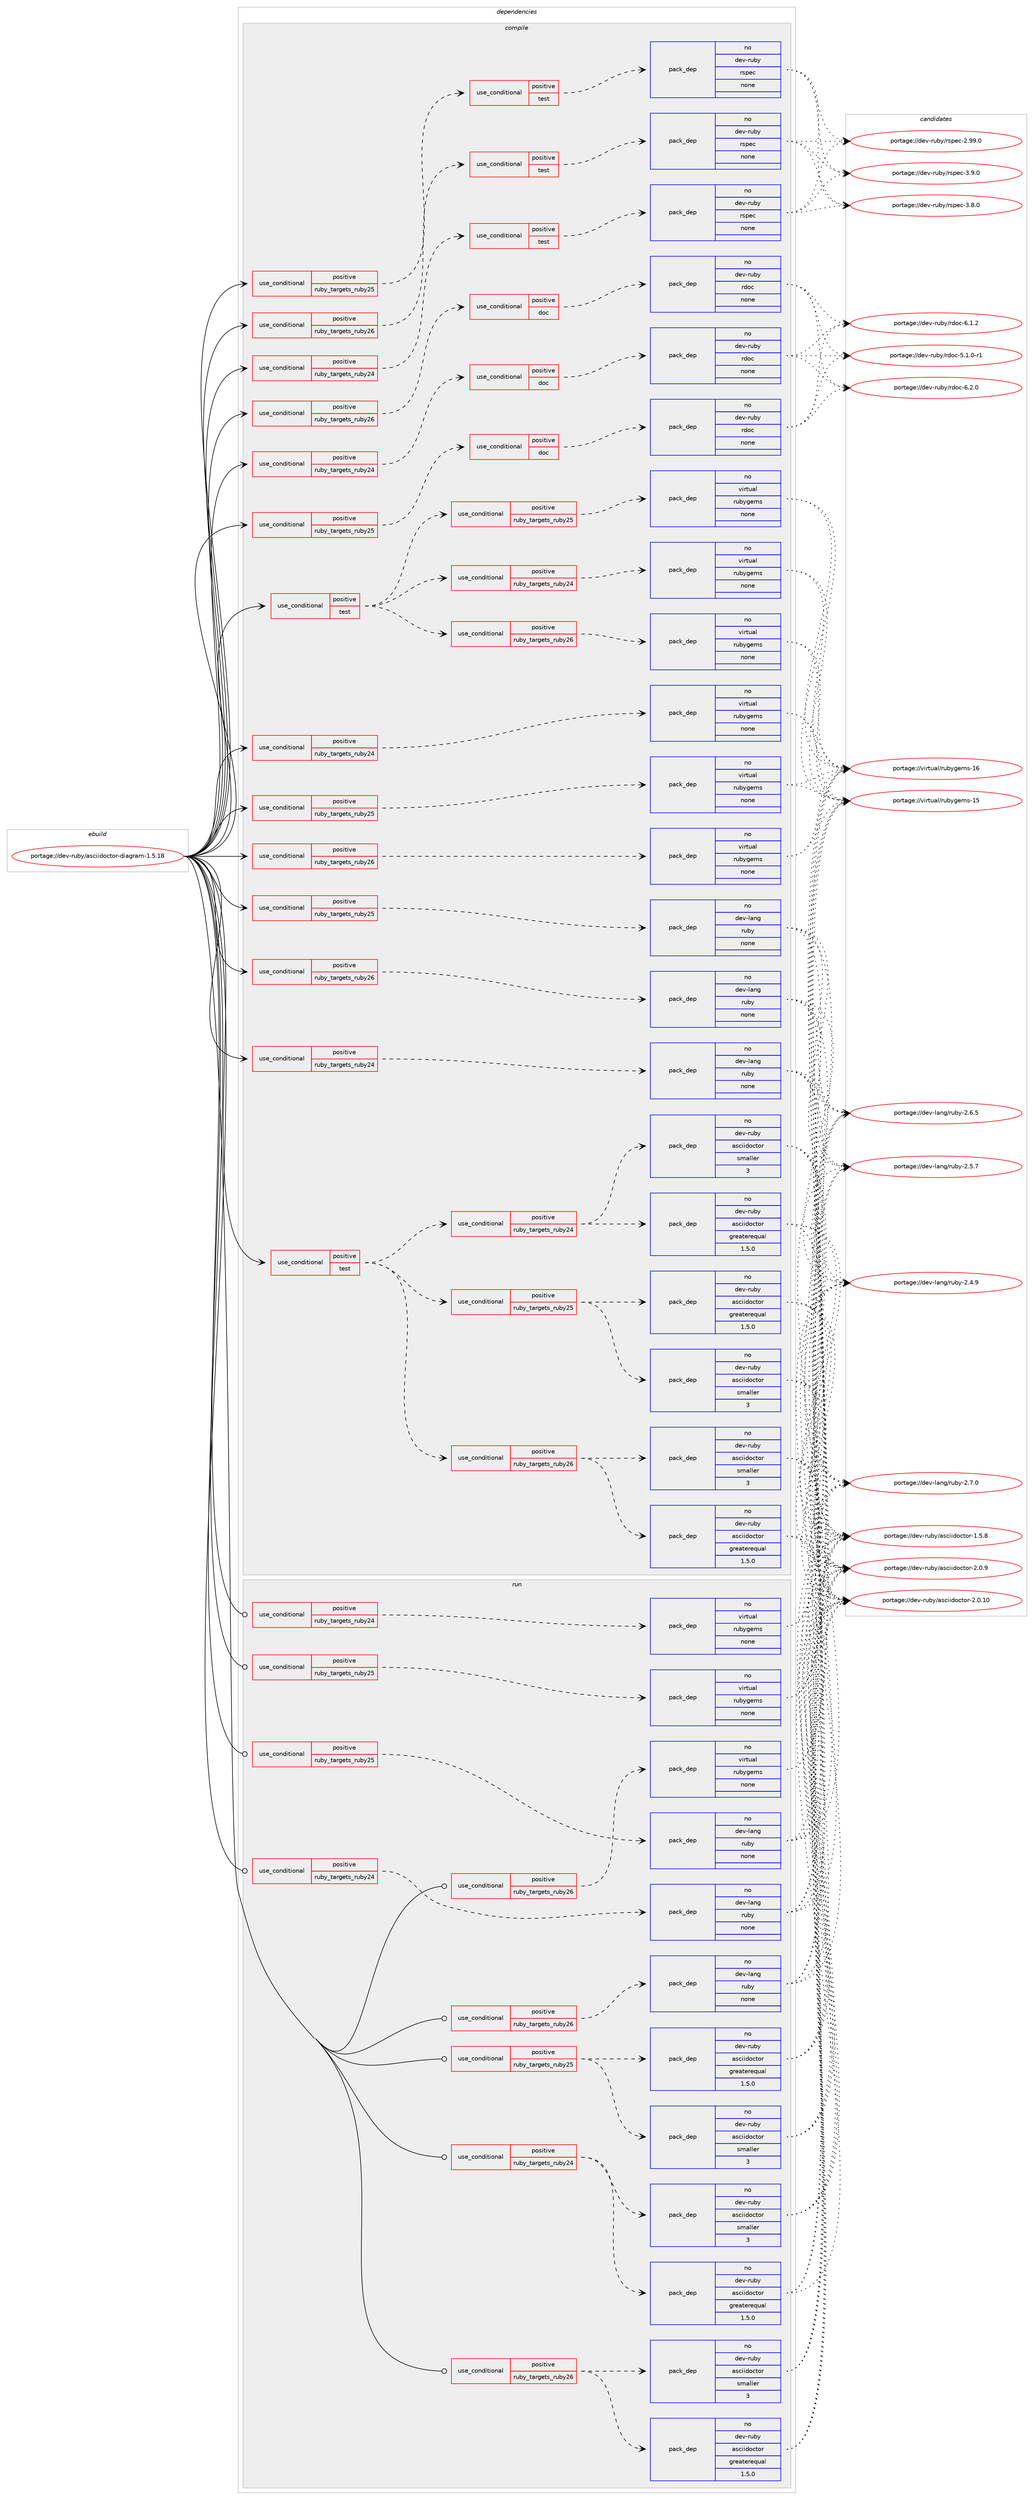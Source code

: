 digraph prolog {

# *************
# Graph options
# *************

newrank=true;
concentrate=true;
compound=true;
graph [rankdir=LR,fontname=Helvetica,fontsize=10,ranksep=1.5];#, ranksep=2.5, nodesep=0.2];
edge  [arrowhead=vee];
node  [fontname=Helvetica,fontsize=10];

# **********
# The ebuild
# **********

subgraph cluster_leftcol {
color=gray;
label=<<i>ebuild</i>>;
id [label="portage://dev-ruby/asciidoctor-diagram-1.5.18", color=red, width=4, href="../dev-ruby/asciidoctor-diagram-1.5.18.svg"];
}

# ****************
# The dependencies
# ****************

subgraph cluster_midcol {
color=gray;
label=<<i>dependencies</i>>;
subgraph cluster_compile {
fillcolor="#eeeeee";
style=filled;
label=<<i>compile</i>>;
subgraph cond93570 {
dependency368198 [label=<<TABLE BORDER="0" CELLBORDER="1" CELLSPACING="0" CELLPADDING="4"><TR><TD ROWSPAN="3" CELLPADDING="10">use_conditional</TD></TR><TR><TD>positive</TD></TR><TR><TD>ruby_targets_ruby24</TD></TR></TABLE>>, shape=none, color=red];
subgraph cond93571 {
dependency368199 [label=<<TABLE BORDER="0" CELLBORDER="1" CELLSPACING="0" CELLPADDING="4"><TR><TD ROWSPAN="3" CELLPADDING="10">use_conditional</TD></TR><TR><TD>positive</TD></TR><TR><TD>doc</TD></TR></TABLE>>, shape=none, color=red];
subgraph pack269804 {
dependency368200 [label=<<TABLE BORDER="0" CELLBORDER="1" CELLSPACING="0" CELLPADDING="4" WIDTH="220"><TR><TD ROWSPAN="6" CELLPADDING="30">pack_dep</TD></TR><TR><TD WIDTH="110">no</TD></TR><TR><TD>dev-ruby</TD></TR><TR><TD>rdoc</TD></TR><TR><TD>none</TD></TR><TR><TD></TD></TR></TABLE>>, shape=none, color=blue];
}
dependency368199:e -> dependency368200:w [weight=20,style="dashed",arrowhead="vee"];
}
dependency368198:e -> dependency368199:w [weight=20,style="dashed",arrowhead="vee"];
}
id:e -> dependency368198:w [weight=20,style="solid",arrowhead="vee"];
subgraph cond93572 {
dependency368201 [label=<<TABLE BORDER="0" CELLBORDER="1" CELLSPACING="0" CELLPADDING="4"><TR><TD ROWSPAN="3" CELLPADDING="10">use_conditional</TD></TR><TR><TD>positive</TD></TR><TR><TD>ruby_targets_ruby24</TD></TR></TABLE>>, shape=none, color=red];
subgraph cond93573 {
dependency368202 [label=<<TABLE BORDER="0" CELLBORDER="1" CELLSPACING="0" CELLPADDING="4"><TR><TD ROWSPAN="3" CELLPADDING="10">use_conditional</TD></TR><TR><TD>positive</TD></TR><TR><TD>test</TD></TR></TABLE>>, shape=none, color=red];
subgraph pack269805 {
dependency368203 [label=<<TABLE BORDER="0" CELLBORDER="1" CELLSPACING="0" CELLPADDING="4" WIDTH="220"><TR><TD ROWSPAN="6" CELLPADDING="30">pack_dep</TD></TR><TR><TD WIDTH="110">no</TD></TR><TR><TD>dev-ruby</TD></TR><TR><TD>rspec</TD></TR><TR><TD>none</TD></TR><TR><TD></TD></TR></TABLE>>, shape=none, color=blue];
}
dependency368202:e -> dependency368203:w [weight=20,style="dashed",arrowhead="vee"];
}
dependency368201:e -> dependency368202:w [weight=20,style="dashed",arrowhead="vee"];
}
id:e -> dependency368201:w [weight=20,style="solid",arrowhead="vee"];
subgraph cond93574 {
dependency368204 [label=<<TABLE BORDER="0" CELLBORDER="1" CELLSPACING="0" CELLPADDING="4"><TR><TD ROWSPAN="3" CELLPADDING="10">use_conditional</TD></TR><TR><TD>positive</TD></TR><TR><TD>ruby_targets_ruby24</TD></TR></TABLE>>, shape=none, color=red];
subgraph pack269806 {
dependency368205 [label=<<TABLE BORDER="0" CELLBORDER="1" CELLSPACING="0" CELLPADDING="4" WIDTH="220"><TR><TD ROWSPAN="6" CELLPADDING="30">pack_dep</TD></TR><TR><TD WIDTH="110">no</TD></TR><TR><TD>dev-lang</TD></TR><TR><TD>ruby</TD></TR><TR><TD>none</TD></TR><TR><TD></TD></TR></TABLE>>, shape=none, color=blue];
}
dependency368204:e -> dependency368205:w [weight=20,style="dashed",arrowhead="vee"];
}
id:e -> dependency368204:w [weight=20,style="solid",arrowhead="vee"];
subgraph cond93575 {
dependency368206 [label=<<TABLE BORDER="0" CELLBORDER="1" CELLSPACING="0" CELLPADDING="4"><TR><TD ROWSPAN="3" CELLPADDING="10">use_conditional</TD></TR><TR><TD>positive</TD></TR><TR><TD>ruby_targets_ruby24</TD></TR></TABLE>>, shape=none, color=red];
subgraph pack269807 {
dependency368207 [label=<<TABLE BORDER="0" CELLBORDER="1" CELLSPACING="0" CELLPADDING="4" WIDTH="220"><TR><TD ROWSPAN="6" CELLPADDING="30">pack_dep</TD></TR><TR><TD WIDTH="110">no</TD></TR><TR><TD>virtual</TD></TR><TR><TD>rubygems</TD></TR><TR><TD>none</TD></TR><TR><TD></TD></TR></TABLE>>, shape=none, color=blue];
}
dependency368206:e -> dependency368207:w [weight=20,style="dashed",arrowhead="vee"];
}
id:e -> dependency368206:w [weight=20,style="solid",arrowhead="vee"];
subgraph cond93576 {
dependency368208 [label=<<TABLE BORDER="0" CELLBORDER="1" CELLSPACING="0" CELLPADDING="4"><TR><TD ROWSPAN="3" CELLPADDING="10">use_conditional</TD></TR><TR><TD>positive</TD></TR><TR><TD>ruby_targets_ruby25</TD></TR></TABLE>>, shape=none, color=red];
subgraph cond93577 {
dependency368209 [label=<<TABLE BORDER="0" CELLBORDER="1" CELLSPACING="0" CELLPADDING="4"><TR><TD ROWSPAN="3" CELLPADDING="10">use_conditional</TD></TR><TR><TD>positive</TD></TR><TR><TD>doc</TD></TR></TABLE>>, shape=none, color=red];
subgraph pack269808 {
dependency368210 [label=<<TABLE BORDER="0" CELLBORDER="1" CELLSPACING="0" CELLPADDING="4" WIDTH="220"><TR><TD ROWSPAN="6" CELLPADDING="30">pack_dep</TD></TR><TR><TD WIDTH="110">no</TD></TR><TR><TD>dev-ruby</TD></TR><TR><TD>rdoc</TD></TR><TR><TD>none</TD></TR><TR><TD></TD></TR></TABLE>>, shape=none, color=blue];
}
dependency368209:e -> dependency368210:w [weight=20,style="dashed",arrowhead="vee"];
}
dependency368208:e -> dependency368209:w [weight=20,style="dashed",arrowhead="vee"];
}
id:e -> dependency368208:w [weight=20,style="solid",arrowhead="vee"];
subgraph cond93578 {
dependency368211 [label=<<TABLE BORDER="0" CELLBORDER="1" CELLSPACING="0" CELLPADDING="4"><TR><TD ROWSPAN="3" CELLPADDING="10">use_conditional</TD></TR><TR><TD>positive</TD></TR><TR><TD>ruby_targets_ruby25</TD></TR></TABLE>>, shape=none, color=red];
subgraph cond93579 {
dependency368212 [label=<<TABLE BORDER="0" CELLBORDER="1" CELLSPACING="0" CELLPADDING="4"><TR><TD ROWSPAN="3" CELLPADDING="10">use_conditional</TD></TR><TR><TD>positive</TD></TR><TR><TD>test</TD></TR></TABLE>>, shape=none, color=red];
subgraph pack269809 {
dependency368213 [label=<<TABLE BORDER="0" CELLBORDER="1" CELLSPACING="0" CELLPADDING="4" WIDTH="220"><TR><TD ROWSPAN="6" CELLPADDING="30">pack_dep</TD></TR><TR><TD WIDTH="110">no</TD></TR><TR><TD>dev-ruby</TD></TR><TR><TD>rspec</TD></TR><TR><TD>none</TD></TR><TR><TD></TD></TR></TABLE>>, shape=none, color=blue];
}
dependency368212:e -> dependency368213:w [weight=20,style="dashed",arrowhead="vee"];
}
dependency368211:e -> dependency368212:w [weight=20,style="dashed",arrowhead="vee"];
}
id:e -> dependency368211:w [weight=20,style="solid",arrowhead="vee"];
subgraph cond93580 {
dependency368214 [label=<<TABLE BORDER="0" CELLBORDER="1" CELLSPACING="0" CELLPADDING="4"><TR><TD ROWSPAN="3" CELLPADDING="10">use_conditional</TD></TR><TR><TD>positive</TD></TR><TR><TD>ruby_targets_ruby25</TD></TR></TABLE>>, shape=none, color=red];
subgraph pack269810 {
dependency368215 [label=<<TABLE BORDER="0" CELLBORDER="1" CELLSPACING="0" CELLPADDING="4" WIDTH="220"><TR><TD ROWSPAN="6" CELLPADDING="30">pack_dep</TD></TR><TR><TD WIDTH="110">no</TD></TR><TR><TD>dev-lang</TD></TR><TR><TD>ruby</TD></TR><TR><TD>none</TD></TR><TR><TD></TD></TR></TABLE>>, shape=none, color=blue];
}
dependency368214:e -> dependency368215:w [weight=20,style="dashed",arrowhead="vee"];
}
id:e -> dependency368214:w [weight=20,style="solid",arrowhead="vee"];
subgraph cond93581 {
dependency368216 [label=<<TABLE BORDER="0" CELLBORDER="1" CELLSPACING="0" CELLPADDING="4"><TR><TD ROWSPAN="3" CELLPADDING="10">use_conditional</TD></TR><TR><TD>positive</TD></TR><TR><TD>ruby_targets_ruby25</TD></TR></TABLE>>, shape=none, color=red];
subgraph pack269811 {
dependency368217 [label=<<TABLE BORDER="0" CELLBORDER="1" CELLSPACING="0" CELLPADDING="4" WIDTH="220"><TR><TD ROWSPAN="6" CELLPADDING="30">pack_dep</TD></TR><TR><TD WIDTH="110">no</TD></TR><TR><TD>virtual</TD></TR><TR><TD>rubygems</TD></TR><TR><TD>none</TD></TR><TR><TD></TD></TR></TABLE>>, shape=none, color=blue];
}
dependency368216:e -> dependency368217:w [weight=20,style="dashed",arrowhead="vee"];
}
id:e -> dependency368216:w [weight=20,style="solid",arrowhead="vee"];
subgraph cond93582 {
dependency368218 [label=<<TABLE BORDER="0" CELLBORDER="1" CELLSPACING="0" CELLPADDING="4"><TR><TD ROWSPAN="3" CELLPADDING="10">use_conditional</TD></TR><TR><TD>positive</TD></TR><TR><TD>ruby_targets_ruby26</TD></TR></TABLE>>, shape=none, color=red];
subgraph cond93583 {
dependency368219 [label=<<TABLE BORDER="0" CELLBORDER="1" CELLSPACING="0" CELLPADDING="4"><TR><TD ROWSPAN="3" CELLPADDING="10">use_conditional</TD></TR><TR><TD>positive</TD></TR><TR><TD>doc</TD></TR></TABLE>>, shape=none, color=red];
subgraph pack269812 {
dependency368220 [label=<<TABLE BORDER="0" CELLBORDER="1" CELLSPACING="0" CELLPADDING="4" WIDTH="220"><TR><TD ROWSPAN="6" CELLPADDING="30">pack_dep</TD></TR><TR><TD WIDTH="110">no</TD></TR><TR><TD>dev-ruby</TD></TR><TR><TD>rdoc</TD></TR><TR><TD>none</TD></TR><TR><TD></TD></TR></TABLE>>, shape=none, color=blue];
}
dependency368219:e -> dependency368220:w [weight=20,style="dashed",arrowhead="vee"];
}
dependency368218:e -> dependency368219:w [weight=20,style="dashed",arrowhead="vee"];
}
id:e -> dependency368218:w [weight=20,style="solid",arrowhead="vee"];
subgraph cond93584 {
dependency368221 [label=<<TABLE BORDER="0" CELLBORDER="1" CELLSPACING="0" CELLPADDING="4"><TR><TD ROWSPAN="3" CELLPADDING="10">use_conditional</TD></TR><TR><TD>positive</TD></TR><TR><TD>ruby_targets_ruby26</TD></TR></TABLE>>, shape=none, color=red];
subgraph cond93585 {
dependency368222 [label=<<TABLE BORDER="0" CELLBORDER="1" CELLSPACING="0" CELLPADDING="4"><TR><TD ROWSPAN="3" CELLPADDING="10">use_conditional</TD></TR><TR><TD>positive</TD></TR><TR><TD>test</TD></TR></TABLE>>, shape=none, color=red];
subgraph pack269813 {
dependency368223 [label=<<TABLE BORDER="0" CELLBORDER="1" CELLSPACING="0" CELLPADDING="4" WIDTH="220"><TR><TD ROWSPAN="6" CELLPADDING="30">pack_dep</TD></TR><TR><TD WIDTH="110">no</TD></TR><TR><TD>dev-ruby</TD></TR><TR><TD>rspec</TD></TR><TR><TD>none</TD></TR><TR><TD></TD></TR></TABLE>>, shape=none, color=blue];
}
dependency368222:e -> dependency368223:w [weight=20,style="dashed",arrowhead="vee"];
}
dependency368221:e -> dependency368222:w [weight=20,style="dashed",arrowhead="vee"];
}
id:e -> dependency368221:w [weight=20,style="solid",arrowhead="vee"];
subgraph cond93586 {
dependency368224 [label=<<TABLE BORDER="0" CELLBORDER="1" CELLSPACING="0" CELLPADDING="4"><TR><TD ROWSPAN="3" CELLPADDING="10">use_conditional</TD></TR><TR><TD>positive</TD></TR><TR><TD>ruby_targets_ruby26</TD></TR></TABLE>>, shape=none, color=red];
subgraph pack269814 {
dependency368225 [label=<<TABLE BORDER="0" CELLBORDER="1" CELLSPACING="0" CELLPADDING="4" WIDTH="220"><TR><TD ROWSPAN="6" CELLPADDING="30">pack_dep</TD></TR><TR><TD WIDTH="110">no</TD></TR><TR><TD>dev-lang</TD></TR><TR><TD>ruby</TD></TR><TR><TD>none</TD></TR><TR><TD></TD></TR></TABLE>>, shape=none, color=blue];
}
dependency368224:e -> dependency368225:w [weight=20,style="dashed",arrowhead="vee"];
}
id:e -> dependency368224:w [weight=20,style="solid",arrowhead="vee"];
subgraph cond93587 {
dependency368226 [label=<<TABLE BORDER="0" CELLBORDER="1" CELLSPACING="0" CELLPADDING="4"><TR><TD ROWSPAN="3" CELLPADDING="10">use_conditional</TD></TR><TR><TD>positive</TD></TR><TR><TD>ruby_targets_ruby26</TD></TR></TABLE>>, shape=none, color=red];
subgraph pack269815 {
dependency368227 [label=<<TABLE BORDER="0" CELLBORDER="1" CELLSPACING="0" CELLPADDING="4" WIDTH="220"><TR><TD ROWSPAN="6" CELLPADDING="30">pack_dep</TD></TR><TR><TD WIDTH="110">no</TD></TR><TR><TD>virtual</TD></TR><TR><TD>rubygems</TD></TR><TR><TD>none</TD></TR><TR><TD></TD></TR></TABLE>>, shape=none, color=blue];
}
dependency368226:e -> dependency368227:w [weight=20,style="dashed",arrowhead="vee"];
}
id:e -> dependency368226:w [weight=20,style="solid",arrowhead="vee"];
subgraph cond93588 {
dependency368228 [label=<<TABLE BORDER="0" CELLBORDER="1" CELLSPACING="0" CELLPADDING="4"><TR><TD ROWSPAN="3" CELLPADDING="10">use_conditional</TD></TR><TR><TD>positive</TD></TR><TR><TD>test</TD></TR></TABLE>>, shape=none, color=red];
subgraph cond93589 {
dependency368229 [label=<<TABLE BORDER="0" CELLBORDER="1" CELLSPACING="0" CELLPADDING="4"><TR><TD ROWSPAN="3" CELLPADDING="10">use_conditional</TD></TR><TR><TD>positive</TD></TR><TR><TD>ruby_targets_ruby24</TD></TR></TABLE>>, shape=none, color=red];
subgraph pack269816 {
dependency368230 [label=<<TABLE BORDER="0" CELLBORDER="1" CELLSPACING="0" CELLPADDING="4" WIDTH="220"><TR><TD ROWSPAN="6" CELLPADDING="30">pack_dep</TD></TR><TR><TD WIDTH="110">no</TD></TR><TR><TD>dev-ruby</TD></TR><TR><TD>asciidoctor</TD></TR><TR><TD>greaterequal</TD></TR><TR><TD>1.5.0</TD></TR></TABLE>>, shape=none, color=blue];
}
dependency368229:e -> dependency368230:w [weight=20,style="dashed",arrowhead="vee"];
subgraph pack269817 {
dependency368231 [label=<<TABLE BORDER="0" CELLBORDER="1" CELLSPACING="0" CELLPADDING="4" WIDTH="220"><TR><TD ROWSPAN="6" CELLPADDING="30">pack_dep</TD></TR><TR><TD WIDTH="110">no</TD></TR><TR><TD>dev-ruby</TD></TR><TR><TD>asciidoctor</TD></TR><TR><TD>smaller</TD></TR><TR><TD>3</TD></TR></TABLE>>, shape=none, color=blue];
}
dependency368229:e -> dependency368231:w [weight=20,style="dashed",arrowhead="vee"];
}
dependency368228:e -> dependency368229:w [weight=20,style="dashed",arrowhead="vee"];
subgraph cond93590 {
dependency368232 [label=<<TABLE BORDER="0" CELLBORDER="1" CELLSPACING="0" CELLPADDING="4"><TR><TD ROWSPAN="3" CELLPADDING="10">use_conditional</TD></TR><TR><TD>positive</TD></TR><TR><TD>ruby_targets_ruby25</TD></TR></TABLE>>, shape=none, color=red];
subgraph pack269818 {
dependency368233 [label=<<TABLE BORDER="0" CELLBORDER="1" CELLSPACING="0" CELLPADDING="4" WIDTH="220"><TR><TD ROWSPAN="6" CELLPADDING="30">pack_dep</TD></TR><TR><TD WIDTH="110">no</TD></TR><TR><TD>dev-ruby</TD></TR><TR><TD>asciidoctor</TD></TR><TR><TD>greaterequal</TD></TR><TR><TD>1.5.0</TD></TR></TABLE>>, shape=none, color=blue];
}
dependency368232:e -> dependency368233:w [weight=20,style="dashed",arrowhead="vee"];
subgraph pack269819 {
dependency368234 [label=<<TABLE BORDER="0" CELLBORDER="1" CELLSPACING="0" CELLPADDING="4" WIDTH="220"><TR><TD ROWSPAN="6" CELLPADDING="30">pack_dep</TD></TR><TR><TD WIDTH="110">no</TD></TR><TR><TD>dev-ruby</TD></TR><TR><TD>asciidoctor</TD></TR><TR><TD>smaller</TD></TR><TR><TD>3</TD></TR></TABLE>>, shape=none, color=blue];
}
dependency368232:e -> dependency368234:w [weight=20,style="dashed",arrowhead="vee"];
}
dependency368228:e -> dependency368232:w [weight=20,style="dashed",arrowhead="vee"];
subgraph cond93591 {
dependency368235 [label=<<TABLE BORDER="0" CELLBORDER="1" CELLSPACING="0" CELLPADDING="4"><TR><TD ROWSPAN="3" CELLPADDING="10">use_conditional</TD></TR><TR><TD>positive</TD></TR><TR><TD>ruby_targets_ruby26</TD></TR></TABLE>>, shape=none, color=red];
subgraph pack269820 {
dependency368236 [label=<<TABLE BORDER="0" CELLBORDER="1" CELLSPACING="0" CELLPADDING="4" WIDTH="220"><TR><TD ROWSPAN="6" CELLPADDING="30">pack_dep</TD></TR><TR><TD WIDTH="110">no</TD></TR><TR><TD>dev-ruby</TD></TR><TR><TD>asciidoctor</TD></TR><TR><TD>greaterequal</TD></TR><TR><TD>1.5.0</TD></TR></TABLE>>, shape=none, color=blue];
}
dependency368235:e -> dependency368236:w [weight=20,style="dashed",arrowhead="vee"];
subgraph pack269821 {
dependency368237 [label=<<TABLE BORDER="0" CELLBORDER="1" CELLSPACING="0" CELLPADDING="4" WIDTH="220"><TR><TD ROWSPAN="6" CELLPADDING="30">pack_dep</TD></TR><TR><TD WIDTH="110">no</TD></TR><TR><TD>dev-ruby</TD></TR><TR><TD>asciidoctor</TD></TR><TR><TD>smaller</TD></TR><TR><TD>3</TD></TR></TABLE>>, shape=none, color=blue];
}
dependency368235:e -> dependency368237:w [weight=20,style="dashed",arrowhead="vee"];
}
dependency368228:e -> dependency368235:w [weight=20,style="dashed",arrowhead="vee"];
}
id:e -> dependency368228:w [weight=20,style="solid",arrowhead="vee"];
subgraph cond93592 {
dependency368238 [label=<<TABLE BORDER="0" CELLBORDER="1" CELLSPACING="0" CELLPADDING="4"><TR><TD ROWSPAN="3" CELLPADDING="10">use_conditional</TD></TR><TR><TD>positive</TD></TR><TR><TD>test</TD></TR></TABLE>>, shape=none, color=red];
subgraph cond93593 {
dependency368239 [label=<<TABLE BORDER="0" CELLBORDER="1" CELLSPACING="0" CELLPADDING="4"><TR><TD ROWSPAN="3" CELLPADDING="10">use_conditional</TD></TR><TR><TD>positive</TD></TR><TR><TD>ruby_targets_ruby24</TD></TR></TABLE>>, shape=none, color=red];
subgraph pack269822 {
dependency368240 [label=<<TABLE BORDER="0" CELLBORDER="1" CELLSPACING="0" CELLPADDING="4" WIDTH="220"><TR><TD ROWSPAN="6" CELLPADDING="30">pack_dep</TD></TR><TR><TD WIDTH="110">no</TD></TR><TR><TD>virtual</TD></TR><TR><TD>rubygems</TD></TR><TR><TD>none</TD></TR><TR><TD></TD></TR></TABLE>>, shape=none, color=blue];
}
dependency368239:e -> dependency368240:w [weight=20,style="dashed",arrowhead="vee"];
}
dependency368238:e -> dependency368239:w [weight=20,style="dashed",arrowhead="vee"];
subgraph cond93594 {
dependency368241 [label=<<TABLE BORDER="0" CELLBORDER="1" CELLSPACING="0" CELLPADDING="4"><TR><TD ROWSPAN="3" CELLPADDING="10">use_conditional</TD></TR><TR><TD>positive</TD></TR><TR><TD>ruby_targets_ruby25</TD></TR></TABLE>>, shape=none, color=red];
subgraph pack269823 {
dependency368242 [label=<<TABLE BORDER="0" CELLBORDER="1" CELLSPACING="0" CELLPADDING="4" WIDTH="220"><TR><TD ROWSPAN="6" CELLPADDING="30">pack_dep</TD></TR><TR><TD WIDTH="110">no</TD></TR><TR><TD>virtual</TD></TR><TR><TD>rubygems</TD></TR><TR><TD>none</TD></TR><TR><TD></TD></TR></TABLE>>, shape=none, color=blue];
}
dependency368241:e -> dependency368242:w [weight=20,style="dashed",arrowhead="vee"];
}
dependency368238:e -> dependency368241:w [weight=20,style="dashed",arrowhead="vee"];
subgraph cond93595 {
dependency368243 [label=<<TABLE BORDER="0" CELLBORDER="1" CELLSPACING="0" CELLPADDING="4"><TR><TD ROWSPAN="3" CELLPADDING="10">use_conditional</TD></TR><TR><TD>positive</TD></TR><TR><TD>ruby_targets_ruby26</TD></TR></TABLE>>, shape=none, color=red];
subgraph pack269824 {
dependency368244 [label=<<TABLE BORDER="0" CELLBORDER="1" CELLSPACING="0" CELLPADDING="4" WIDTH="220"><TR><TD ROWSPAN="6" CELLPADDING="30">pack_dep</TD></TR><TR><TD WIDTH="110">no</TD></TR><TR><TD>virtual</TD></TR><TR><TD>rubygems</TD></TR><TR><TD>none</TD></TR><TR><TD></TD></TR></TABLE>>, shape=none, color=blue];
}
dependency368243:e -> dependency368244:w [weight=20,style="dashed",arrowhead="vee"];
}
dependency368238:e -> dependency368243:w [weight=20,style="dashed",arrowhead="vee"];
}
id:e -> dependency368238:w [weight=20,style="solid",arrowhead="vee"];
}
subgraph cluster_compileandrun {
fillcolor="#eeeeee";
style=filled;
label=<<i>compile and run</i>>;
}
subgraph cluster_run {
fillcolor="#eeeeee";
style=filled;
label=<<i>run</i>>;
subgraph cond93596 {
dependency368245 [label=<<TABLE BORDER="0" CELLBORDER="1" CELLSPACING="0" CELLPADDING="4"><TR><TD ROWSPAN="3" CELLPADDING="10">use_conditional</TD></TR><TR><TD>positive</TD></TR><TR><TD>ruby_targets_ruby24</TD></TR></TABLE>>, shape=none, color=red];
subgraph pack269825 {
dependency368246 [label=<<TABLE BORDER="0" CELLBORDER="1" CELLSPACING="0" CELLPADDING="4" WIDTH="220"><TR><TD ROWSPAN="6" CELLPADDING="30">pack_dep</TD></TR><TR><TD WIDTH="110">no</TD></TR><TR><TD>dev-lang</TD></TR><TR><TD>ruby</TD></TR><TR><TD>none</TD></TR><TR><TD></TD></TR></TABLE>>, shape=none, color=blue];
}
dependency368245:e -> dependency368246:w [weight=20,style="dashed",arrowhead="vee"];
}
id:e -> dependency368245:w [weight=20,style="solid",arrowhead="odot"];
subgraph cond93597 {
dependency368247 [label=<<TABLE BORDER="0" CELLBORDER="1" CELLSPACING="0" CELLPADDING="4"><TR><TD ROWSPAN="3" CELLPADDING="10">use_conditional</TD></TR><TR><TD>positive</TD></TR><TR><TD>ruby_targets_ruby24</TD></TR></TABLE>>, shape=none, color=red];
subgraph pack269826 {
dependency368248 [label=<<TABLE BORDER="0" CELLBORDER="1" CELLSPACING="0" CELLPADDING="4" WIDTH="220"><TR><TD ROWSPAN="6" CELLPADDING="30">pack_dep</TD></TR><TR><TD WIDTH="110">no</TD></TR><TR><TD>dev-ruby</TD></TR><TR><TD>asciidoctor</TD></TR><TR><TD>greaterequal</TD></TR><TR><TD>1.5.0</TD></TR></TABLE>>, shape=none, color=blue];
}
dependency368247:e -> dependency368248:w [weight=20,style="dashed",arrowhead="vee"];
subgraph pack269827 {
dependency368249 [label=<<TABLE BORDER="0" CELLBORDER="1" CELLSPACING="0" CELLPADDING="4" WIDTH="220"><TR><TD ROWSPAN="6" CELLPADDING="30">pack_dep</TD></TR><TR><TD WIDTH="110">no</TD></TR><TR><TD>dev-ruby</TD></TR><TR><TD>asciidoctor</TD></TR><TR><TD>smaller</TD></TR><TR><TD>3</TD></TR></TABLE>>, shape=none, color=blue];
}
dependency368247:e -> dependency368249:w [weight=20,style="dashed",arrowhead="vee"];
}
id:e -> dependency368247:w [weight=20,style="solid",arrowhead="odot"];
subgraph cond93598 {
dependency368250 [label=<<TABLE BORDER="0" CELLBORDER="1" CELLSPACING="0" CELLPADDING="4"><TR><TD ROWSPAN="3" CELLPADDING="10">use_conditional</TD></TR><TR><TD>positive</TD></TR><TR><TD>ruby_targets_ruby24</TD></TR></TABLE>>, shape=none, color=red];
subgraph pack269828 {
dependency368251 [label=<<TABLE BORDER="0" CELLBORDER="1" CELLSPACING="0" CELLPADDING="4" WIDTH="220"><TR><TD ROWSPAN="6" CELLPADDING="30">pack_dep</TD></TR><TR><TD WIDTH="110">no</TD></TR><TR><TD>virtual</TD></TR><TR><TD>rubygems</TD></TR><TR><TD>none</TD></TR><TR><TD></TD></TR></TABLE>>, shape=none, color=blue];
}
dependency368250:e -> dependency368251:w [weight=20,style="dashed",arrowhead="vee"];
}
id:e -> dependency368250:w [weight=20,style="solid",arrowhead="odot"];
subgraph cond93599 {
dependency368252 [label=<<TABLE BORDER="0" CELLBORDER="1" CELLSPACING="0" CELLPADDING="4"><TR><TD ROWSPAN="3" CELLPADDING="10">use_conditional</TD></TR><TR><TD>positive</TD></TR><TR><TD>ruby_targets_ruby25</TD></TR></TABLE>>, shape=none, color=red];
subgraph pack269829 {
dependency368253 [label=<<TABLE BORDER="0" CELLBORDER="1" CELLSPACING="0" CELLPADDING="4" WIDTH="220"><TR><TD ROWSPAN="6" CELLPADDING="30">pack_dep</TD></TR><TR><TD WIDTH="110">no</TD></TR><TR><TD>dev-lang</TD></TR><TR><TD>ruby</TD></TR><TR><TD>none</TD></TR><TR><TD></TD></TR></TABLE>>, shape=none, color=blue];
}
dependency368252:e -> dependency368253:w [weight=20,style="dashed",arrowhead="vee"];
}
id:e -> dependency368252:w [weight=20,style="solid",arrowhead="odot"];
subgraph cond93600 {
dependency368254 [label=<<TABLE BORDER="0" CELLBORDER="1" CELLSPACING="0" CELLPADDING="4"><TR><TD ROWSPAN="3" CELLPADDING="10">use_conditional</TD></TR><TR><TD>positive</TD></TR><TR><TD>ruby_targets_ruby25</TD></TR></TABLE>>, shape=none, color=red];
subgraph pack269830 {
dependency368255 [label=<<TABLE BORDER="0" CELLBORDER="1" CELLSPACING="0" CELLPADDING="4" WIDTH="220"><TR><TD ROWSPAN="6" CELLPADDING="30">pack_dep</TD></TR><TR><TD WIDTH="110">no</TD></TR><TR><TD>dev-ruby</TD></TR><TR><TD>asciidoctor</TD></TR><TR><TD>greaterequal</TD></TR><TR><TD>1.5.0</TD></TR></TABLE>>, shape=none, color=blue];
}
dependency368254:e -> dependency368255:w [weight=20,style="dashed",arrowhead="vee"];
subgraph pack269831 {
dependency368256 [label=<<TABLE BORDER="0" CELLBORDER="1" CELLSPACING="0" CELLPADDING="4" WIDTH="220"><TR><TD ROWSPAN="6" CELLPADDING="30">pack_dep</TD></TR><TR><TD WIDTH="110">no</TD></TR><TR><TD>dev-ruby</TD></TR><TR><TD>asciidoctor</TD></TR><TR><TD>smaller</TD></TR><TR><TD>3</TD></TR></TABLE>>, shape=none, color=blue];
}
dependency368254:e -> dependency368256:w [weight=20,style="dashed",arrowhead="vee"];
}
id:e -> dependency368254:w [weight=20,style="solid",arrowhead="odot"];
subgraph cond93601 {
dependency368257 [label=<<TABLE BORDER="0" CELLBORDER="1" CELLSPACING="0" CELLPADDING="4"><TR><TD ROWSPAN="3" CELLPADDING="10">use_conditional</TD></TR><TR><TD>positive</TD></TR><TR><TD>ruby_targets_ruby25</TD></TR></TABLE>>, shape=none, color=red];
subgraph pack269832 {
dependency368258 [label=<<TABLE BORDER="0" CELLBORDER="1" CELLSPACING="0" CELLPADDING="4" WIDTH="220"><TR><TD ROWSPAN="6" CELLPADDING="30">pack_dep</TD></TR><TR><TD WIDTH="110">no</TD></TR><TR><TD>virtual</TD></TR><TR><TD>rubygems</TD></TR><TR><TD>none</TD></TR><TR><TD></TD></TR></TABLE>>, shape=none, color=blue];
}
dependency368257:e -> dependency368258:w [weight=20,style="dashed",arrowhead="vee"];
}
id:e -> dependency368257:w [weight=20,style="solid",arrowhead="odot"];
subgraph cond93602 {
dependency368259 [label=<<TABLE BORDER="0" CELLBORDER="1" CELLSPACING="0" CELLPADDING="4"><TR><TD ROWSPAN="3" CELLPADDING="10">use_conditional</TD></TR><TR><TD>positive</TD></TR><TR><TD>ruby_targets_ruby26</TD></TR></TABLE>>, shape=none, color=red];
subgraph pack269833 {
dependency368260 [label=<<TABLE BORDER="0" CELLBORDER="1" CELLSPACING="0" CELLPADDING="4" WIDTH="220"><TR><TD ROWSPAN="6" CELLPADDING="30">pack_dep</TD></TR><TR><TD WIDTH="110">no</TD></TR><TR><TD>dev-lang</TD></TR><TR><TD>ruby</TD></TR><TR><TD>none</TD></TR><TR><TD></TD></TR></TABLE>>, shape=none, color=blue];
}
dependency368259:e -> dependency368260:w [weight=20,style="dashed",arrowhead="vee"];
}
id:e -> dependency368259:w [weight=20,style="solid",arrowhead="odot"];
subgraph cond93603 {
dependency368261 [label=<<TABLE BORDER="0" CELLBORDER="1" CELLSPACING="0" CELLPADDING="4"><TR><TD ROWSPAN="3" CELLPADDING="10">use_conditional</TD></TR><TR><TD>positive</TD></TR><TR><TD>ruby_targets_ruby26</TD></TR></TABLE>>, shape=none, color=red];
subgraph pack269834 {
dependency368262 [label=<<TABLE BORDER="0" CELLBORDER="1" CELLSPACING="0" CELLPADDING="4" WIDTH="220"><TR><TD ROWSPAN="6" CELLPADDING="30">pack_dep</TD></TR><TR><TD WIDTH="110">no</TD></TR><TR><TD>dev-ruby</TD></TR><TR><TD>asciidoctor</TD></TR><TR><TD>greaterequal</TD></TR><TR><TD>1.5.0</TD></TR></TABLE>>, shape=none, color=blue];
}
dependency368261:e -> dependency368262:w [weight=20,style="dashed",arrowhead="vee"];
subgraph pack269835 {
dependency368263 [label=<<TABLE BORDER="0" CELLBORDER="1" CELLSPACING="0" CELLPADDING="4" WIDTH="220"><TR><TD ROWSPAN="6" CELLPADDING="30">pack_dep</TD></TR><TR><TD WIDTH="110">no</TD></TR><TR><TD>dev-ruby</TD></TR><TR><TD>asciidoctor</TD></TR><TR><TD>smaller</TD></TR><TR><TD>3</TD></TR></TABLE>>, shape=none, color=blue];
}
dependency368261:e -> dependency368263:w [weight=20,style="dashed",arrowhead="vee"];
}
id:e -> dependency368261:w [weight=20,style="solid",arrowhead="odot"];
subgraph cond93604 {
dependency368264 [label=<<TABLE BORDER="0" CELLBORDER="1" CELLSPACING="0" CELLPADDING="4"><TR><TD ROWSPAN="3" CELLPADDING="10">use_conditional</TD></TR><TR><TD>positive</TD></TR><TR><TD>ruby_targets_ruby26</TD></TR></TABLE>>, shape=none, color=red];
subgraph pack269836 {
dependency368265 [label=<<TABLE BORDER="0" CELLBORDER="1" CELLSPACING="0" CELLPADDING="4" WIDTH="220"><TR><TD ROWSPAN="6" CELLPADDING="30">pack_dep</TD></TR><TR><TD WIDTH="110">no</TD></TR><TR><TD>virtual</TD></TR><TR><TD>rubygems</TD></TR><TR><TD>none</TD></TR><TR><TD></TD></TR></TABLE>>, shape=none, color=blue];
}
dependency368264:e -> dependency368265:w [weight=20,style="dashed",arrowhead="vee"];
}
id:e -> dependency368264:w [weight=20,style="solid",arrowhead="odot"];
}
}

# **************
# The candidates
# **************

subgraph cluster_choices {
rank=same;
color=gray;
label=<<i>candidates</i>>;

subgraph choice269804 {
color=black;
nodesep=1;
choice10010111845114117981214711410011199455446504648 [label="portage://dev-ruby/rdoc-6.2.0", color=red, width=4,href="../dev-ruby/rdoc-6.2.0.svg"];
choice10010111845114117981214711410011199455446494650 [label="portage://dev-ruby/rdoc-6.1.2", color=red, width=4,href="../dev-ruby/rdoc-6.1.2.svg"];
choice100101118451141179812147114100111994553464946484511449 [label="portage://dev-ruby/rdoc-5.1.0-r1", color=red, width=4,href="../dev-ruby/rdoc-5.1.0-r1.svg"];
dependency368200:e -> choice10010111845114117981214711410011199455446504648:w [style=dotted,weight="100"];
dependency368200:e -> choice10010111845114117981214711410011199455446494650:w [style=dotted,weight="100"];
dependency368200:e -> choice100101118451141179812147114100111994553464946484511449:w [style=dotted,weight="100"];
}
subgraph choice269805 {
color=black;
nodesep=1;
choice10010111845114117981214711411511210199455146574648 [label="portage://dev-ruby/rspec-3.9.0", color=red, width=4,href="../dev-ruby/rspec-3.9.0.svg"];
choice10010111845114117981214711411511210199455146564648 [label="portage://dev-ruby/rspec-3.8.0", color=red, width=4,href="../dev-ruby/rspec-3.8.0.svg"];
choice1001011184511411798121471141151121019945504657574648 [label="portage://dev-ruby/rspec-2.99.0", color=red, width=4,href="../dev-ruby/rspec-2.99.0.svg"];
dependency368203:e -> choice10010111845114117981214711411511210199455146574648:w [style=dotted,weight="100"];
dependency368203:e -> choice10010111845114117981214711411511210199455146564648:w [style=dotted,weight="100"];
dependency368203:e -> choice1001011184511411798121471141151121019945504657574648:w [style=dotted,weight="100"];
}
subgraph choice269806 {
color=black;
nodesep=1;
choice10010111845108971101034711411798121455046554648 [label="portage://dev-lang/ruby-2.7.0", color=red, width=4,href="../dev-lang/ruby-2.7.0.svg"];
choice10010111845108971101034711411798121455046544653 [label="portage://dev-lang/ruby-2.6.5", color=red, width=4,href="../dev-lang/ruby-2.6.5.svg"];
choice10010111845108971101034711411798121455046534655 [label="portage://dev-lang/ruby-2.5.7", color=red, width=4,href="../dev-lang/ruby-2.5.7.svg"];
choice10010111845108971101034711411798121455046524657 [label="portage://dev-lang/ruby-2.4.9", color=red, width=4,href="../dev-lang/ruby-2.4.9.svg"];
dependency368205:e -> choice10010111845108971101034711411798121455046554648:w [style=dotted,weight="100"];
dependency368205:e -> choice10010111845108971101034711411798121455046544653:w [style=dotted,weight="100"];
dependency368205:e -> choice10010111845108971101034711411798121455046534655:w [style=dotted,weight="100"];
dependency368205:e -> choice10010111845108971101034711411798121455046524657:w [style=dotted,weight="100"];
}
subgraph choice269807 {
color=black;
nodesep=1;
choice118105114116117971084711411798121103101109115454954 [label="portage://virtual/rubygems-16", color=red, width=4,href="../virtual/rubygems-16.svg"];
choice118105114116117971084711411798121103101109115454953 [label="portage://virtual/rubygems-15", color=red, width=4,href="../virtual/rubygems-15.svg"];
dependency368207:e -> choice118105114116117971084711411798121103101109115454954:w [style=dotted,weight="100"];
dependency368207:e -> choice118105114116117971084711411798121103101109115454953:w [style=dotted,weight="100"];
}
subgraph choice269808 {
color=black;
nodesep=1;
choice10010111845114117981214711410011199455446504648 [label="portage://dev-ruby/rdoc-6.2.0", color=red, width=4,href="../dev-ruby/rdoc-6.2.0.svg"];
choice10010111845114117981214711410011199455446494650 [label="portage://dev-ruby/rdoc-6.1.2", color=red, width=4,href="../dev-ruby/rdoc-6.1.2.svg"];
choice100101118451141179812147114100111994553464946484511449 [label="portage://dev-ruby/rdoc-5.1.0-r1", color=red, width=4,href="../dev-ruby/rdoc-5.1.0-r1.svg"];
dependency368210:e -> choice10010111845114117981214711410011199455446504648:w [style=dotted,weight="100"];
dependency368210:e -> choice10010111845114117981214711410011199455446494650:w [style=dotted,weight="100"];
dependency368210:e -> choice100101118451141179812147114100111994553464946484511449:w [style=dotted,weight="100"];
}
subgraph choice269809 {
color=black;
nodesep=1;
choice10010111845114117981214711411511210199455146574648 [label="portage://dev-ruby/rspec-3.9.0", color=red, width=4,href="../dev-ruby/rspec-3.9.0.svg"];
choice10010111845114117981214711411511210199455146564648 [label="portage://dev-ruby/rspec-3.8.0", color=red, width=4,href="../dev-ruby/rspec-3.8.0.svg"];
choice1001011184511411798121471141151121019945504657574648 [label="portage://dev-ruby/rspec-2.99.0", color=red, width=4,href="../dev-ruby/rspec-2.99.0.svg"];
dependency368213:e -> choice10010111845114117981214711411511210199455146574648:w [style=dotted,weight="100"];
dependency368213:e -> choice10010111845114117981214711411511210199455146564648:w [style=dotted,weight="100"];
dependency368213:e -> choice1001011184511411798121471141151121019945504657574648:w [style=dotted,weight="100"];
}
subgraph choice269810 {
color=black;
nodesep=1;
choice10010111845108971101034711411798121455046554648 [label="portage://dev-lang/ruby-2.7.0", color=red, width=4,href="../dev-lang/ruby-2.7.0.svg"];
choice10010111845108971101034711411798121455046544653 [label="portage://dev-lang/ruby-2.6.5", color=red, width=4,href="../dev-lang/ruby-2.6.5.svg"];
choice10010111845108971101034711411798121455046534655 [label="portage://dev-lang/ruby-2.5.7", color=red, width=4,href="../dev-lang/ruby-2.5.7.svg"];
choice10010111845108971101034711411798121455046524657 [label="portage://dev-lang/ruby-2.4.9", color=red, width=4,href="../dev-lang/ruby-2.4.9.svg"];
dependency368215:e -> choice10010111845108971101034711411798121455046554648:w [style=dotted,weight="100"];
dependency368215:e -> choice10010111845108971101034711411798121455046544653:w [style=dotted,weight="100"];
dependency368215:e -> choice10010111845108971101034711411798121455046534655:w [style=dotted,weight="100"];
dependency368215:e -> choice10010111845108971101034711411798121455046524657:w [style=dotted,weight="100"];
}
subgraph choice269811 {
color=black;
nodesep=1;
choice118105114116117971084711411798121103101109115454954 [label="portage://virtual/rubygems-16", color=red, width=4,href="../virtual/rubygems-16.svg"];
choice118105114116117971084711411798121103101109115454953 [label="portage://virtual/rubygems-15", color=red, width=4,href="../virtual/rubygems-15.svg"];
dependency368217:e -> choice118105114116117971084711411798121103101109115454954:w [style=dotted,weight="100"];
dependency368217:e -> choice118105114116117971084711411798121103101109115454953:w [style=dotted,weight="100"];
}
subgraph choice269812 {
color=black;
nodesep=1;
choice10010111845114117981214711410011199455446504648 [label="portage://dev-ruby/rdoc-6.2.0", color=red, width=4,href="../dev-ruby/rdoc-6.2.0.svg"];
choice10010111845114117981214711410011199455446494650 [label="portage://dev-ruby/rdoc-6.1.2", color=red, width=4,href="../dev-ruby/rdoc-6.1.2.svg"];
choice100101118451141179812147114100111994553464946484511449 [label="portage://dev-ruby/rdoc-5.1.0-r1", color=red, width=4,href="../dev-ruby/rdoc-5.1.0-r1.svg"];
dependency368220:e -> choice10010111845114117981214711410011199455446504648:w [style=dotted,weight="100"];
dependency368220:e -> choice10010111845114117981214711410011199455446494650:w [style=dotted,weight="100"];
dependency368220:e -> choice100101118451141179812147114100111994553464946484511449:w [style=dotted,weight="100"];
}
subgraph choice269813 {
color=black;
nodesep=1;
choice10010111845114117981214711411511210199455146574648 [label="portage://dev-ruby/rspec-3.9.0", color=red, width=4,href="../dev-ruby/rspec-3.9.0.svg"];
choice10010111845114117981214711411511210199455146564648 [label="portage://dev-ruby/rspec-3.8.0", color=red, width=4,href="../dev-ruby/rspec-3.8.0.svg"];
choice1001011184511411798121471141151121019945504657574648 [label="portage://dev-ruby/rspec-2.99.0", color=red, width=4,href="../dev-ruby/rspec-2.99.0.svg"];
dependency368223:e -> choice10010111845114117981214711411511210199455146574648:w [style=dotted,weight="100"];
dependency368223:e -> choice10010111845114117981214711411511210199455146564648:w [style=dotted,weight="100"];
dependency368223:e -> choice1001011184511411798121471141151121019945504657574648:w [style=dotted,weight="100"];
}
subgraph choice269814 {
color=black;
nodesep=1;
choice10010111845108971101034711411798121455046554648 [label="portage://dev-lang/ruby-2.7.0", color=red, width=4,href="../dev-lang/ruby-2.7.0.svg"];
choice10010111845108971101034711411798121455046544653 [label="portage://dev-lang/ruby-2.6.5", color=red, width=4,href="../dev-lang/ruby-2.6.5.svg"];
choice10010111845108971101034711411798121455046534655 [label="portage://dev-lang/ruby-2.5.7", color=red, width=4,href="../dev-lang/ruby-2.5.7.svg"];
choice10010111845108971101034711411798121455046524657 [label="portage://dev-lang/ruby-2.4.9", color=red, width=4,href="../dev-lang/ruby-2.4.9.svg"];
dependency368225:e -> choice10010111845108971101034711411798121455046554648:w [style=dotted,weight="100"];
dependency368225:e -> choice10010111845108971101034711411798121455046544653:w [style=dotted,weight="100"];
dependency368225:e -> choice10010111845108971101034711411798121455046534655:w [style=dotted,weight="100"];
dependency368225:e -> choice10010111845108971101034711411798121455046524657:w [style=dotted,weight="100"];
}
subgraph choice269815 {
color=black;
nodesep=1;
choice118105114116117971084711411798121103101109115454954 [label="portage://virtual/rubygems-16", color=red, width=4,href="../virtual/rubygems-16.svg"];
choice118105114116117971084711411798121103101109115454953 [label="portage://virtual/rubygems-15", color=red, width=4,href="../virtual/rubygems-15.svg"];
dependency368227:e -> choice118105114116117971084711411798121103101109115454954:w [style=dotted,weight="100"];
dependency368227:e -> choice118105114116117971084711411798121103101109115454953:w [style=dotted,weight="100"];
}
subgraph choice269816 {
color=black;
nodesep=1;
choice100101118451141179812147971159910510510011199116111114455046484657 [label="portage://dev-ruby/asciidoctor-2.0.9", color=red, width=4,href="../dev-ruby/asciidoctor-2.0.9.svg"];
choice10010111845114117981214797115991051051001119911611111445504648464948 [label="portage://dev-ruby/asciidoctor-2.0.10", color=red, width=4,href="../dev-ruby/asciidoctor-2.0.10.svg"];
choice100101118451141179812147971159910510510011199116111114454946534656 [label="portage://dev-ruby/asciidoctor-1.5.8", color=red, width=4,href="../dev-ruby/asciidoctor-1.5.8.svg"];
dependency368230:e -> choice100101118451141179812147971159910510510011199116111114455046484657:w [style=dotted,weight="100"];
dependency368230:e -> choice10010111845114117981214797115991051051001119911611111445504648464948:w [style=dotted,weight="100"];
dependency368230:e -> choice100101118451141179812147971159910510510011199116111114454946534656:w [style=dotted,weight="100"];
}
subgraph choice269817 {
color=black;
nodesep=1;
choice100101118451141179812147971159910510510011199116111114455046484657 [label="portage://dev-ruby/asciidoctor-2.0.9", color=red, width=4,href="../dev-ruby/asciidoctor-2.0.9.svg"];
choice10010111845114117981214797115991051051001119911611111445504648464948 [label="portage://dev-ruby/asciidoctor-2.0.10", color=red, width=4,href="../dev-ruby/asciidoctor-2.0.10.svg"];
choice100101118451141179812147971159910510510011199116111114454946534656 [label="portage://dev-ruby/asciidoctor-1.5.8", color=red, width=4,href="../dev-ruby/asciidoctor-1.5.8.svg"];
dependency368231:e -> choice100101118451141179812147971159910510510011199116111114455046484657:w [style=dotted,weight="100"];
dependency368231:e -> choice10010111845114117981214797115991051051001119911611111445504648464948:w [style=dotted,weight="100"];
dependency368231:e -> choice100101118451141179812147971159910510510011199116111114454946534656:w [style=dotted,weight="100"];
}
subgraph choice269818 {
color=black;
nodesep=1;
choice100101118451141179812147971159910510510011199116111114455046484657 [label="portage://dev-ruby/asciidoctor-2.0.9", color=red, width=4,href="../dev-ruby/asciidoctor-2.0.9.svg"];
choice10010111845114117981214797115991051051001119911611111445504648464948 [label="portage://dev-ruby/asciidoctor-2.0.10", color=red, width=4,href="../dev-ruby/asciidoctor-2.0.10.svg"];
choice100101118451141179812147971159910510510011199116111114454946534656 [label="portage://dev-ruby/asciidoctor-1.5.8", color=red, width=4,href="../dev-ruby/asciidoctor-1.5.8.svg"];
dependency368233:e -> choice100101118451141179812147971159910510510011199116111114455046484657:w [style=dotted,weight="100"];
dependency368233:e -> choice10010111845114117981214797115991051051001119911611111445504648464948:w [style=dotted,weight="100"];
dependency368233:e -> choice100101118451141179812147971159910510510011199116111114454946534656:w [style=dotted,weight="100"];
}
subgraph choice269819 {
color=black;
nodesep=1;
choice100101118451141179812147971159910510510011199116111114455046484657 [label="portage://dev-ruby/asciidoctor-2.0.9", color=red, width=4,href="../dev-ruby/asciidoctor-2.0.9.svg"];
choice10010111845114117981214797115991051051001119911611111445504648464948 [label="portage://dev-ruby/asciidoctor-2.0.10", color=red, width=4,href="../dev-ruby/asciidoctor-2.0.10.svg"];
choice100101118451141179812147971159910510510011199116111114454946534656 [label="portage://dev-ruby/asciidoctor-1.5.8", color=red, width=4,href="../dev-ruby/asciidoctor-1.5.8.svg"];
dependency368234:e -> choice100101118451141179812147971159910510510011199116111114455046484657:w [style=dotted,weight="100"];
dependency368234:e -> choice10010111845114117981214797115991051051001119911611111445504648464948:w [style=dotted,weight="100"];
dependency368234:e -> choice100101118451141179812147971159910510510011199116111114454946534656:w [style=dotted,weight="100"];
}
subgraph choice269820 {
color=black;
nodesep=1;
choice100101118451141179812147971159910510510011199116111114455046484657 [label="portage://dev-ruby/asciidoctor-2.0.9", color=red, width=4,href="../dev-ruby/asciidoctor-2.0.9.svg"];
choice10010111845114117981214797115991051051001119911611111445504648464948 [label="portage://dev-ruby/asciidoctor-2.0.10", color=red, width=4,href="../dev-ruby/asciidoctor-2.0.10.svg"];
choice100101118451141179812147971159910510510011199116111114454946534656 [label="portage://dev-ruby/asciidoctor-1.5.8", color=red, width=4,href="../dev-ruby/asciidoctor-1.5.8.svg"];
dependency368236:e -> choice100101118451141179812147971159910510510011199116111114455046484657:w [style=dotted,weight="100"];
dependency368236:e -> choice10010111845114117981214797115991051051001119911611111445504648464948:w [style=dotted,weight="100"];
dependency368236:e -> choice100101118451141179812147971159910510510011199116111114454946534656:w [style=dotted,weight="100"];
}
subgraph choice269821 {
color=black;
nodesep=1;
choice100101118451141179812147971159910510510011199116111114455046484657 [label="portage://dev-ruby/asciidoctor-2.0.9", color=red, width=4,href="../dev-ruby/asciidoctor-2.0.9.svg"];
choice10010111845114117981214797115991051051001119911611111445504648464948 [label="portage://dev-ruby/asciidoctor-2.0.10", color=red, width=4,href="../dev-ruby/asciidoctor-2.0.10.svg"];
choice100101118451141179812147971159910510510011199116111114454946534656 [label="portage://dev-ruby/asciidoctor-1.5.8", color=red, width=4,href="../dev-ruby/asciidoctor-1.5.8.svg"];
dependency368237:e -> choice100101118451141179812147971159910510510011199116111114455046484657:w [style=dotted,weight="100"];
dependency368237:e -> choice10010111845114117981214797115991051051001119911611111445504648464948:w [style=dotted,weight="100"];
dependency368237:e -> choice100101118451141179812147971159910510510011199116111114454946534656:w [style=dotted,weight="100"];
}
subgraph choice269822 {
color=black;
nodesep=1;
choice118105114116117971084711411798121103101109115454954 [label="portage://virtual/rubygems-16", color=red, width=4,href="../virtual/rubygems-16.svg"];
choice118105114116117971084711411798121103101109115454953 [label="portage://virtual/rubygems-15", color=red, width=4,href="../virtual/rubygems-15.svg"];
dependency368240:e -> choice118105114116117971084711411798121103101109115454954:w [style=dotted,weight="100"];
dependency368240:e -> choice118105114116117971084711411798121103101109115454953:w [style=dotted,weight="100"];
}
subgraph choice269823 {
color=black;
nodesep=1;
choice118105114116117971084711411798121103101109115454954 [label="portage://virtual/rubygems-16", color=red, width=4,href="../virtual/rubygems-16.svg"];
choice118105114116117971084711411798121103101109115454953 [label="portage://virtual/rubygems-15", color=red, width=4,href="../virtual/rubygems-15.svg"];
dependency368242:e -> choice118105114116117971084711411798121103101109115454954:w [style=dotted,weight="100"];
dependency368242:e -> choice118105114116117971084711411798121103101109115454953:w [style=dotted,weight="100"];
}
subgraph choice269824 {
color=black;
nodesep=1;
choice118105114116117971084711411798121103101109115454954 [label="portage://virtual/rubygems-16", color=red, width=4,href="../virtual/rubygems-16.svg"];
choice118105114116117971084711411798121103101109115454953 [label="portage://virtual/rubygems-15", color=red, width=4,href="../virtual/rubygems-15.svg"];
dependency368244:e -> choice118105114116117971084711411798121103101109115454954:w [style=dotted,weight="100"];
dependency368244:e -> choice118105114116117971084711411798121103101109115454953:w [style=dotted,weight="100"];
}
subgraph choice269825 {
color=black;
nodesep=1;
choice10010111845108971101034711411798121455046554648 [label="portage://dev-lang/ruby-2.7.0", color=red, width=4,href="../dev-lang/ruby-2.7.0.svg"];
choice10010111845108971101034711411798121455046544653 [label="portage://dev-lang/ruby-2.6.5", color=red, width=4,href="../dev-lang/ruby-2.6.5.svg"];
choice10010111845108971101034711411798121455046534655 [label="portage://dev-lang/ruby-2.5.7", color=red, width=4,href="../dev-lang/ruby-2.5.7.svg"];
choice10010111845108971101034711411798121455046524657 [label="portage://dev-lang/ruby-2.4.9", color=red, width=4,href="../dev-lang/ruby-2.4.9.svg"];
dependency368246:e -> choice10010111845108971101034711411798121455046554648:w [style=dotted,weight="100"];
dependency368246:e -> choice10010111845108971101034711411798121455046544653:w [style=dotted,weight="100"];
dependency368246:e -> choice10010111845108971101034711411798121455046534655:w [style=dotted,weight="100"];
dependency368246:e -> choice10010111845108971101034711411798121455046524657:w [style=dotted,weight="100"];
}
subgraph choice269826 {
color=black;
nodesep=1;
choice100101118451141179812147971159910510510011199116111114455046484657 [label="portage://dev-ruby/asciidoctor-2.0.9", color=red, width=4,href="../dev-ruby/asciidoctor-2.0.9.svg"];
choice10010111845114117981214797115991051051001119911611111445504648464948 [label="portage://dev-ruby/asciidoctor-2.0.10", color=red, width=4,href="../dev-ruby/asciidoctor-2.0.10.svg"];
choice100101118451141179812147971159910510510011199116111114454946534656 [label="portage://dev-ruby/asciidoctor-1.5.8", color=red, width=4,href="../dev-ruby/asciidoctor-1.5.8.svg"];
dependency368248:e -> choice100101118451141179812147971159910510510011199116111114455046484657:w [style=dotted,weight="100"];
dependency368248:e -> choice10010111845114117981214797115991051051001119911611111445504648464948:w [style=dotted,weight="100"];
dependency368248:e -> choice100101118451141179812147971159910510510011199116111114454946534656:w [style=dotted,weight="100"];
}
subgraph choice269827 {
color=black;
nodesep=1;
choice100101118451141179812147971159910510510011199116111114455046484657 [label="portage://dev-ruby/asciidoctor-2.0.9", color=red, width=4,href="../dev-ruby/asciidoctor-2.0.9.svg"];
choice10010111845114117981214797115991051051001119911611111445504648464948 [label="portage://dev-ruby/asciidoctor-2.0.10", color=red, width=4,href="../dev-ruby/asciidoctor-2.0.10.svg"];
choice100101118451141179812147971159910510510011199116111114454946534656 [label="portage://dev-ruby/asciidoctor-1.5.8", color=red, width=4,href="../dev-ruby/asciidoctor-1.5.8.svg"];
dependency368249:e -> choice100101118451141179812147971159910510510011199116111114455046484657:w [style=dotted,weight="100"];
dependency368249:e -> choice10010111845114117981214797115991051051001119911611111445504648464948:w [style=dotted,weight="100"];
dependency368249:e -> choice100101118451141179812147971159910510510011199116111114454946534656:w [style=dotted,weight="100"];
}
subgraph choice269828 {
color=black;
nodesep=1;
choice118105114116117971084711411798121103101109115454954 [label="portage://virtual/rubygems-16", color=red, width=4,href="../virtual/rubygems-16.svg"];
choice118105114116117971084711411798121103101109115454953 [label="portage://virtual/rubygems-15", color=red, width=4,href="../virtual/rubygems-15.svg"];
dependency368251:e -> choice118105114116117971084711411798121103101109115454954:w [style=dotted,weight="100"];
dependency368251:e -> choice118105114116117971084711411798121103101109115454953:w [style=dotted,weight="100"];
}
subgraph choice269829 {
color=black;
nodesep=1;
choice10010111845108971101034711411798121455046554648 [label="portage://dev-lang/ruby-2.7.0", color=red, width=4,href="../dev-lang/ruby-2.7.0.svg"];
choice10010111845108971101034711411798121455046544653 [label="portage://dev-lang/ruby-2.6.5", color=red, width=4,href="../dev-lang/ruby-2.6.5.svg"];
choice10010111845108971101034711411798121455046534655 [label="portage://dev-lang/ruby-2.5.7", color=red, width=4,href="../dev-lang/ruby-2.5.7.svg"];
choice10010111845108971101034711411798121455046524657 [label="portage://dev-lang/ruby-2.4.9", color=red, width=4,href="../dev-lang/ruby-2.4.9.svg"];
dependency368253:e -> choice10010111845108971101034711411798121455046554648:w [style=dotted,weight="100"];
dependency368253:e -> choice10010111845108971101034711411798121455046544653:w [style=dotted,weight="100"];
dependency368253:e -> choice10010111845108971101034711411798121455046534655:w [style=dotted,weight="100"];
dependency368253:e -> choice10010111845108971101034711411798121455046524657:w [style=dotted,weight="100"];
}
subgraph choice269830 {
color=black;
nodesep=1;
choice100101118451141179812147971159910510510011199116111114455046484657 [label="portage://dev-ruby/asciidoctor-2.0.9", color=red, width=4,href="../dev-ruby/asciidoctor-2.0.9.svg"];
choice10010111845114117981214797115991051051001119911611111445504648464948 [label="portage://dev-ruby/asciidoctor-2.0.10", color=red, width=4,href="../dev-ruby/asciidoctor-2.0.10.svg"];
choice100101118451141179812147971159910510510011199116111114454946534656 [label="portage://dev-ruby/asciidoctor-1.5.8", color=red, width=4,href="../dev-ruby/asciidoctor-1.5.8.svg"];
dependency368255:e -> choice100101118451141179812147971159910510510011199116111114455046484657:w [style=dotted,weight="100"];
dependency368255:e -> choice10010111845114117981214797115991051051001119911611111445504648464948:w [style=dotted,weight="100"];
dependency368255:e -> choice100101118451141179812147971159910510510011199116111114454946534656:w [style=dotted,weight="100"];
}
subgraph choice269831 {
color=black;
nodesep=1;
choice100101118451141179812147971159910510510011199116111114455046484657 [label="portage://dev-ruby/asciidoctor-2.0.9", color=red, width=4,href="../dev-ruby/asciidoctor-2.0.9.svg"];
choice10010111845114117981214797115991051051001119911611111445504648464948 [label="portage://dev-ruby/asciidoctor-2.0.10", color=red, width=4,href="../dev-ruby/asciidoctor-2.0.10.svg"];
choice100101118451141179812147971159910510510011199116111114454946534656 [label="portage://dev-ruby/asciidoctor-1.5.8", color=red, width=4,href="../dev-ruby/asciidoctor-1.5.8.svg"];
dependency368256:e -> choice100101118451141179812147971159910510510011199116111114455046484657:w [style=dotted,weight="100"];
dependency368256:e -> choice10010111845114117981214797115991051051001119911611111445504648464948:w [style=dotted,weight="100"];
dependency368256:e -> choice100101118451141179812147971159910510510011199116111114454946534656:w [style=dotted,weight="100"];
}
subgraph choice269832 {
color=black;
nodesep=1;
choice118105114116117971084711411798121103101109115454954 [label="portage://virtual/rubygems-16", color=red, width=4,href="../virtual/rubygems-16.svg"];
choice118105114116117971084711411798121103101109115454953 [label="portage://virtual/rubygems-15", color=red, width=4,href="../virtual/rubygems-15.svg"];
dependency368258:e -> choice118105114116117971084711411798121103101109115454954:w [style=dotted,weight="100"];
dependency368258:e -> choice118105114116117971084711411798121103101109115454953:w [style=dotted,weight="100"];
}
subgraph choice269833 {
color=black;
nodesep=1;
choice10010111845108971101034711411798121455046554648 [label="portage://dev-lang/ruby-2.7.0", color=red, width=4,href="../dev-lang/ruby-2.7.0.svg"];
choice10010111845108971101034711411798121455046544653 [label="portage://dev-lang/ruby-2.6.5", color=red, width=4,href="../dev-lang/ruby-2.6.5.svg"];
choice10010111845108971101034711411798121455046534655 [label="portage://dev-lang/ruby-2.5.7", color=red, width=4,href="../dev-lang/ruby-2.5.7.svg"];
choice10010111845108971101034711411798121455046524657 [label="portage://dev-lang/ruby-2.4.9", color=red, width=4,href="../dev-lang/ruby-2.4.9.svg"];
dependency368260:e -> choice10010111845108971101034711411798121455046554648:w [style=dotted,weight="100"];
dependency368260:e -> choice10010111845108971101034711411798121455046544653:w [style=dotted,weight="100"];
dependency368260:e -> choice10010111845108971101034711411798121455046534655:w [style=dotted,weight="100"];
dependency368260:e -> choice10010111845108971101034711411798121455046524657:w [style=dotted,weight="100"];
}
subgraph choice269834 {
color=black;
nodesep=1;
choice100101118451141179812147971159910510510011199116111114455046484657 [label="portage://dev-ruby/asciidoctor-2.0.9", color=red, width=4,href="../dev-ruby/asciidoctor-2.0.9.svg"];
choice10010111845114117981214797115991051051001119911611111445504648464948 [label="portage://dev-ruby/asciidoctor-2.0.10", color=red, width=4,href="../dev-ruby/asciidoctor-2.0.10.svg"];
choice100101118451141179812147971159910510510011199116111114454946534656 [label="portage://dev-ruby/asciidoctor-1.5.8", color=red, width=4,href="../dev-ruby/asciidoctor-1.5.8.svg"];
dependency368262:e -> choice100101118451141179812147971159910510510011199116111114455046484657:w [style=dotted,weight="100"];
dependency368262:e -> choice10010111845114117981214797115991051051001119911611111445504648464948:w [style=dotted,weight="100"];
dependency368262:e -> choice100101118451141179812147971159910510510011199116111114454946534656:w [style=dotted,weight="100"];
}
subgraph choice269835 {
color=black;
nodesep=1;
choice100101118451141179812147971159910510510011199116111114455046484657 [label="portage://dev-ruby/asciidoctor-2.0.9", color=red, width=4,href="../dev-ruby/asciidoctor-2.0.9.svg"];
choice10010111845114117981214797115991051051001119911611111445504648464948 [label="portage://dev-ruby/asciidoctor-2.0.10", color=red, width=4,href="../dev-ruby/asciidoctor-2.0.10.svg"];
choice100101118451141179812147971159910510510011199116111114454946534656 [label="portage://dev-ruby/asciidoctor-1.5.8", color=red, width=4,href="../dev-ruby/asciidoctor-1.5.8.svg"];
dependency368263:e -> choice100101118451141179812147971159910510510011199116111114455046484657:w [style=dotted,weight="100"];
dependency368263:e -> choice10010111845114117981214797115991051051001119911611111445504648464948:w [style=dotted,weight="100"];
dependency368263:e -> choice100101118451141179812147971159910510510011199116111114454946534656:w [style=dotted,weight="100"];
}
subgraph choice269836 {
color=black;
nodesep=1;
choice118105114116117971084711411798121103101109115454954 [label="portage://virtual/rubygems-16", color=red, width=4,href="../virtual/rubygems-16.svg"];
choice118105114116117971084711411798121103101109115454953 [label="portage://virtual/rubygems-15", color=red, width=4,href="../virtual/rubygems-15.svg"];
dependency368265:e -> choice118105114116117971084711411798121103101109115454954:w [style=dotted,weight="100"];
dependency368265:e -> choice118105114116117971084711411798121103101109115454953:w [style=dotted,weight="100"];
}
}

}
